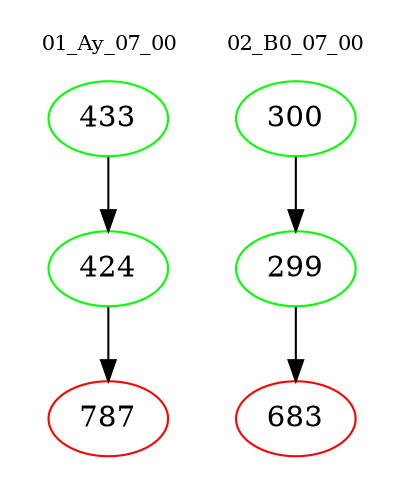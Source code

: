 digraph{
subgraph cluster_0 {
color = white
label = "01_Ay_07_00";
fontsize=10;
T0_433 [label="433", color="green"]
T0_433 -> T0_424 [color="black"]
T0_424 [label="424", color="green"]
T0_424 -> T0_787 [color="black"]
T0_787 [label="787", color="red"]
}
subgraph cluster_1 {
color = white
label = "02_B0_07_00";
fontsize=10;
T1_300 [label="300", color="green"]
T1_300 -> T1_299 [color="black"]
T1_299 [label="299", color="green"]
T1_299 -> T1_683 [color="black"]
T1_683 [label="683", color="red"]
}
}
